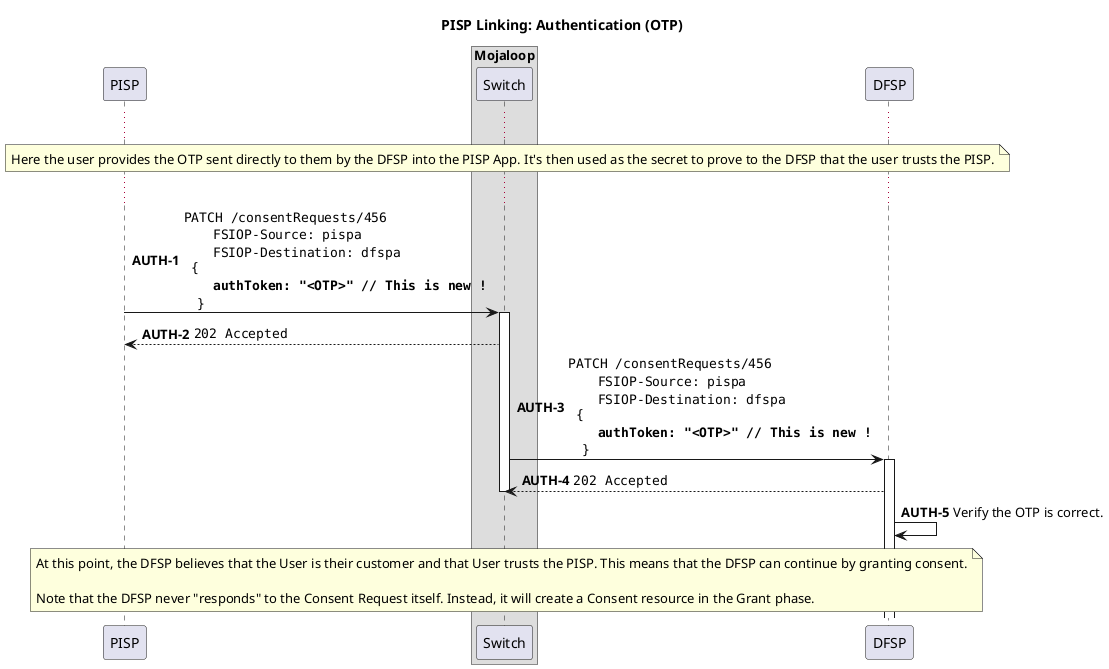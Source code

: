 @startuml

title PISP Linking: Authentication (OTP)

participant "PISP" as PISP

box "Mojaloop"
    participant Switch
end box

participant "DFSP" as DFSP

autonumber 1 "<b>AUTH-#</b>"

...

note over PISP, DFSP
  Here the user provides the OTP sent directly to them by the DFSP into the PISP App. It's then used as the secret to prove to the DFSP that the user trusts the PISP.
end note

...

PISP -> Switch ++: ""PATCH /consentRequests/456""\n\
    ""  FSIOP-Source: pispa""\n\
    ""  FSIOP-Destination: dfspa""\n\
"" {""\n\
    ""  **authToken: "<OTP>" // This is new !**""\n\
    ""}""
Switch --> PISP: ""202 Accepted""
deactivate PISP

Switch -> DFSP ++: ""PATCH /consentRequests/456""\n\
    ""  FSIOP-Source: pispa""\n\
    ""  FSIOP-Destination: dfspa""\n\
"" {""\n\
    ""  **authToken: "<OTP>" // This is new !**""\n\
    ""}""
DFSP --> Switch: ""202 Accepted""
deactivate Switch

DFSP -> DFSP: Verify the OTP is correct.

note over PISP, DFSP
  At this point, the DFSP believes that the User is their customer and that User trusts the PISP. This means that the DFSP can continue by granting consent.

  Note that the DFSP never "responds" to the Consent Request itself. Instead, it will create a Consent resource in the Grant phase.
end note

@enduml
